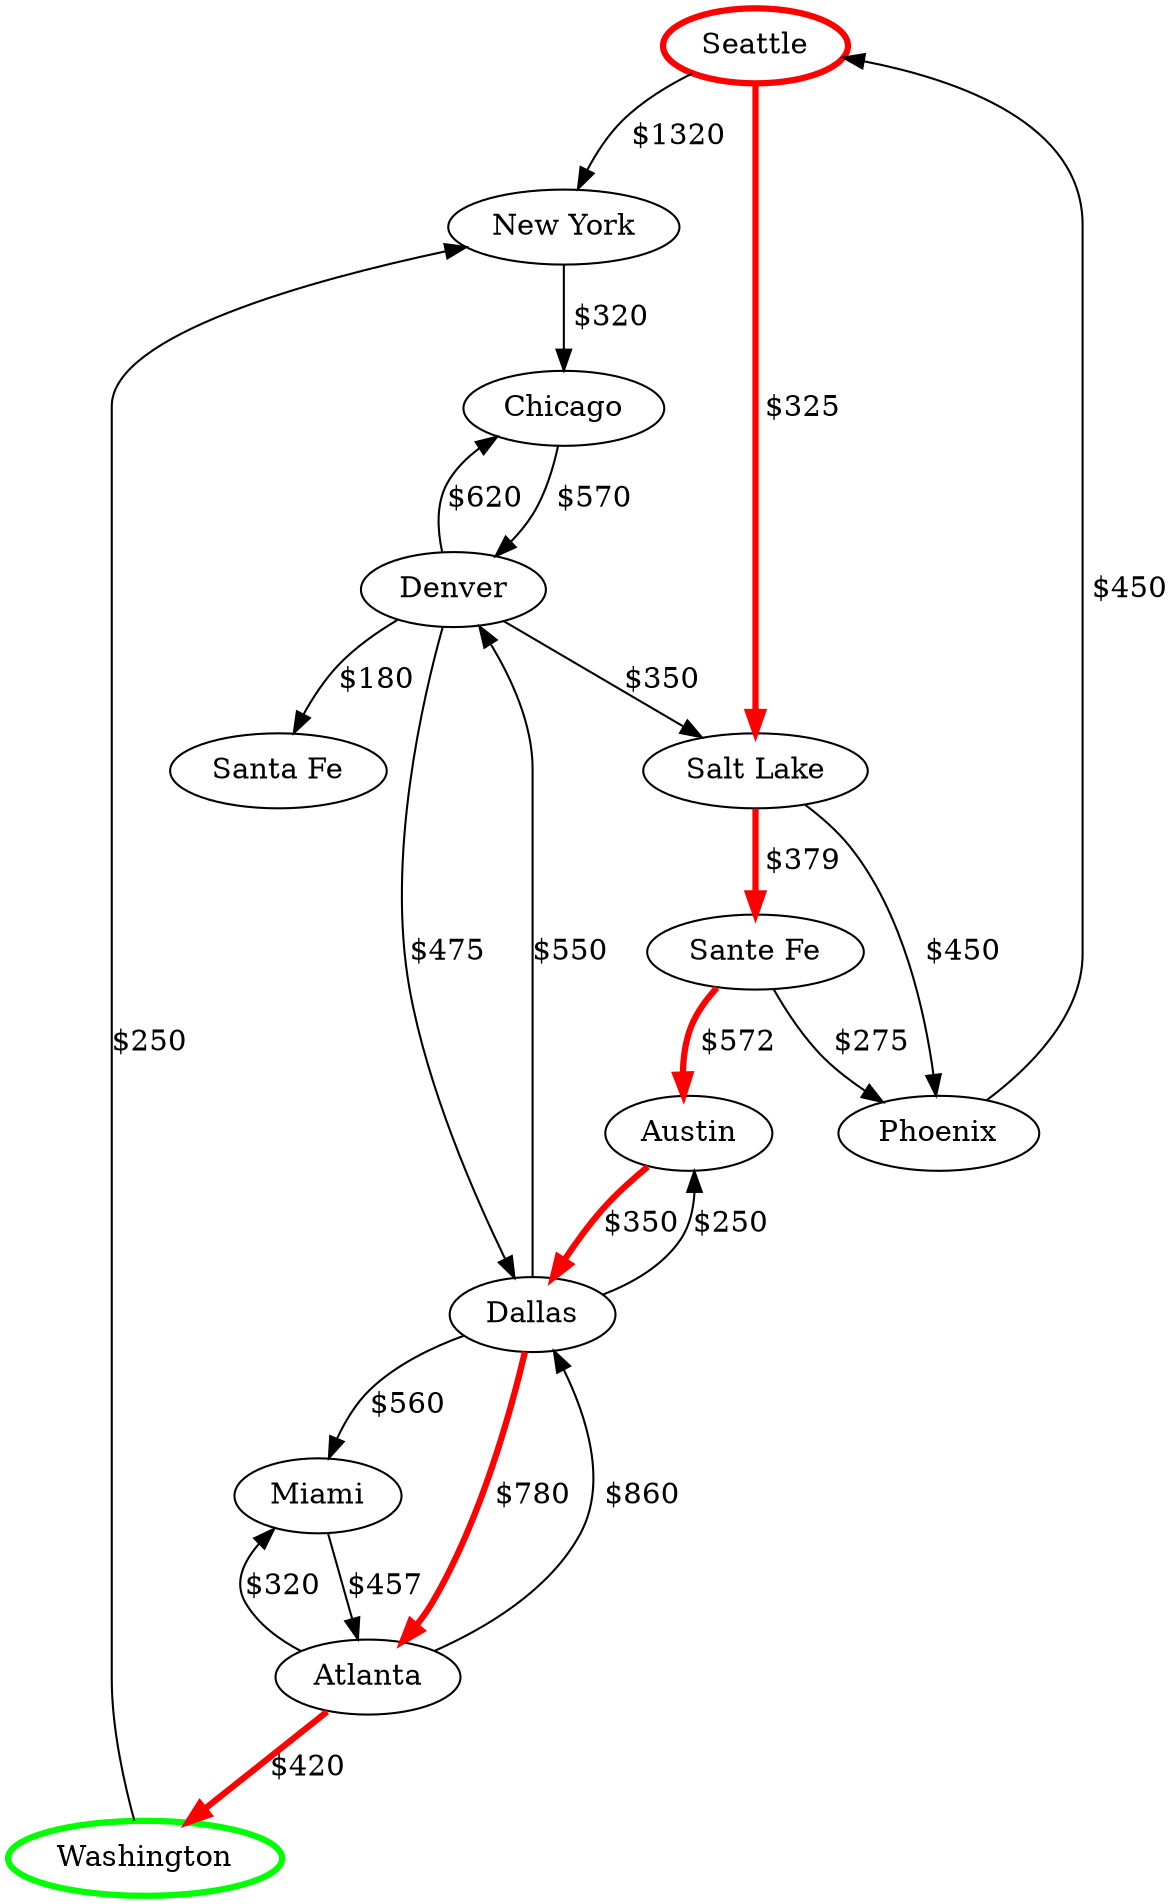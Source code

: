 digraph G {
"Seattle"[label="Seattle", shape=ellipse, color="red",penwidth=3.0];
"Washington"[label="Washington", shape=ellipse, color=green, penwidth=3.0];
  
  "Seattle" -> "New York"[label=" $1320"];
  "Seattle" -> "Salt Lake"[label=" $325", color="red",penwidth=3.0];
  "Salt Lake" -> "Phoenix"[label=" $450"];
  "Salt Lake" -> "Sante Fe"[label=" $379",  color="red",penwidth=3.0];
  "Phoenix" -> "Seattle"[label=" $450"];
  "Sante Fe" -> "Austin"[label=" $572",  color="red",penwidth=3.0];
  "Sante Fe" -> "Phoenix"[label=" $275"];
  "Denver" -> "Chicago"[label="$620 "]
  "Denver" -> "Dallas"[label="$475"]
  "Denver" -> "Salt Lake"[label="$350"]
  "Denver" -> "Santa Fe"[label="$180"]
  "Austin" -> "Dallas"[label="$350", color="red",penwidth=3.0]
  "Dallas" -> "Atlanta"[label="$780", color="red",penwidth=3.0]
  "Dallas" -> "Austin"[label="$250"]
  "Dallas" -> "Denver"[label="$550"]
  "Dallas" -> "Miami"[label="$560"]
  "Atlanta" -> "Dallas"[label=" $860"]
  "Atlanta" -> "Miami"[label="$320"]
  "Atlanta" -> "Washington"[label="$420", color="red",penwidth=3.0]
  "Chicago" -> "Denver"[label=" $570"]
  "Washington" -> "New York"[label="$250"]   
  "New York" -> "Chicago"[label=" $320"]      
  "Miami" -> "Atlanta"[label="$457"]       
}

